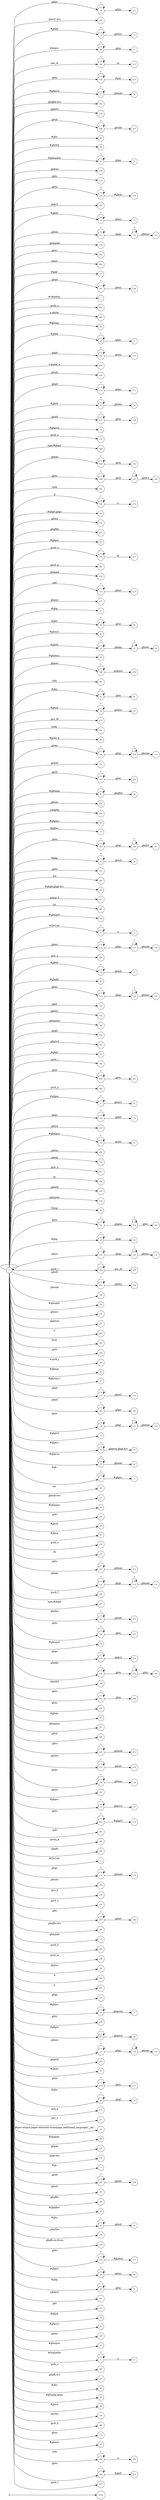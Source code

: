 digraph NFA {
  rankdir=LR;
  node [shape=circle, fontsize=10];
  __start [shape=point, label=""];
  __start -> None;
  241 [label="241"];
  133 [label="133"];
  209 [label="209"];
  136 [label="136"];
  176 [label="176"];
  78 [label="78"];
  153 [label="153"];
  14 [label="14"];
  66 [label="66"];
  106 [label="106"];
  122 [label="122"];
  217 [label="217"];
  230 [label="230"];
  77 [label="77"];
  94 [label="94"];
  202 [label="202"];
  15 [label="15"];
  194 [label="194"];
  206 [label="206"];
  166 [label="166"];
  85 [label="85"];
  39 [label="39"];
  52 [label="52"];
  148 [label="148"];
  219 [label="219"];
  231 [label="231"];
  229 [label="229"];
  224 [label="224"];
  212 [label="212"];
  195 [label="195"];
  105 [label="105"];
  12 [label="12"];
  111 [label="111"];
  158 [label="158"];
  253 [label="253"];
  51 [label="51"];
  304 [label="304"];
  10 [label="10"];
  167 [label="167"];
  1 [label="1"];
  227 [label="227"];
  262 [label="262"];
  298 [label="298"];
  258 [label="258"];
  59 [label="59"];
  17 [label="17"];
  20 [label="20"];
  180 [label="180"];
  299 [label="299"];
  220 [label="220"];
  53 [label="53"];
  170 [label="170"];
  73 [label="73"];
  25 [label="25"];
  124 [label="124"];
  245 [label="245"];
  257 [label="257"];
  76 [label="76"];
  275 [label="275"];
  306 [label="306"];
  135 [label="135"];
  246 [label="246"];
  291 [label="291"];
  183 [label="183"];
  104 [label="104"];
  35 [label="35"];
  116 [label="116"];
  146 [label="146"];
  21 [label="21"];
  295 [label="295"];
  201 [label="201"];
  171 [label="171"];
  185 [label="185"];
  60 [label="60"];
  248 [label="248"];
  276 [label="276"];
  281 [label="281"];
  159 [label="159"];
  132 [label="132"];
  187 [label="187"];
  27 [label="27"];
  92 [label="92"];
  95 [label="95"];
  239 [label="239"];
  42 [label="42"];
  214 [label="214"];
  22 [label="22"];
  40 [label="40"];
  188 [label="188"];
  293 [label="293"];
  91 [label="91"];
  18 [label="18"];
  274 [label="274"];
  301 [label="301"];
  99 [label="99"];
  108 [label="108"];
  154 [label="154"];
  203 [label="203"];
  47 [label="47"];
  164 [label="164"];
  186 [label="186"];
  296 [label="296"];
  65 [label="65"];
  11 [label="11"];
  235 [label="235"];
  127 [label="127"];
  32 [label="32"];
  221 [label="221"];
  290 [label="290"];
  109 [label="109"];
  36 [label="36"];
  48 [label="48"];
  272 [label="272"];
  292 [label="292"];
  56 [label="56"];
  3 [label="3"];
  126 [label="126"];
  269 [label="269"];
  75 [label="75"];
  16 [label="16"];
  82 [label="82"];
  123 [label="123"];
  144 [label="144"];
  115 [label="115"];
  152 [label="152"];
  160 [label="160"];
  169 [label="169"];
  192 [label="192"];
  225 [label="225"];
  44 [label="44"];
  4 [label="4"];
  283 [label="283"];
  260 [label="260"];
  286 [label="286"];
  61 [label="61"];
  174 [label="174"];
  130 [label="130"];
  218 [label="218"];
  50 [label="50"];
  250 [label="250"];
  143 [label="143"];
  267 [label="267"];
  308 [label="308"];
  145 [label="145"];
  23 [label="23"];
  162 [label="162"];
  207 [label="207"];
  98 [label="98"];
  223 [label="223"];
  232 [label="232"];
  28 [label="28"];
  129 [label="129"];
  284 [label="284"];
  173 [label="173"];
  175 [label="175"];
  255 [label="255"];
  147 [label="147"];
  54 [label="54"];
  150 [label="150"];
  62 [label="62"];
  190 [label="190"];
  189 [label="189"];
  297 [label="297"];
  303 [label="303"];
  259 [label="259"];
  300 [label="300"];
  55 [label="55"];
  97 [label="97"];
  172 [label="172"];
  182 [label="182"];
  121 [label="121"];
  234 [label="234"];
  120 [label="120"];
  37 [label="37"];
  74 [label="74"];
  79 [label="79"];
  8 [label="8"];
  285 [label="285"];
  302 [label="302"];
  155 [label="155"];
  49 [label="49"];
  264 [label="264"];
  71 [label="71"];
  38 [label="38"];
  0 [label="0"];
  80 [label="80"];
  87 [label="87"];
  107 [label="107"];
  6 [label="6"];
  279 [label="279"];
  247 [label="247"];
  103 [label="103"];
  242 [label="242"];
  114 [label="114"];
  280 [label="280"];
  29 [label="29"];
  307 [label="307"];
  211 [label="211"];
  244 [label="244"];
  96 [label="96"];
  140 [label="140"];
  46 [label="46"];
  178 [label="178"];
  184 [label="184"];
  64 [label="64"];
  33 [label="33"];
  102 [label="102"];
  177 [label="177"];
  9 [label="9"];
  236 [label="236"];
  238 [label="238"];
  252 [label="252"];
  41 [label="41"];
  113 [label="113"];
  168 [label="168"];
  237 [label="237"];
  31 [label="31"];
  161 [label="161"];
  24 [label="24"];
  125 [label="125"];
  205 [label="205"];
  138 [label="138"];
  204 [label="204"];
  240 [label="240"];
  213 [label="213"];
  139 [label="139"];
  163 [label="163"];
  72 [label="72"];
  179 [label="179"];
  243 [label="243"];
  222 [label="222"];
  256 [label="256"];
  263 [label="263"];
  268 [label="268"];
  112 [label="112"];
  196 [label="196"];
  2 [label="2"];
  19 [label="19"];
  137 [label="137"];
  251 [label="251"];
  128 [label="128"];
  270 [label="270"];
  278 [label="278"];
  165 [label="165"];
  200 [label="200"];
  157 [label="157"];
  282 [label="282"];
  288 [label="288"];
  193 [label="193"];
  289 [label="289"];
  305 [label="305"];
  141 [label="141"];
  70 [label="70"];
  249 [label="249"];
  63 [label="63"];
  117 [label="117"];
  191 [label="191"];
  43 [label="43"];
  216 [label="216"];
  89 [label="89"];
  273 [label="273"];
  261 [label="261"];
  271 [label="271"];
  100 [label="100"];
  69 [label="69"];
  84 [label="84"];
  134 [label="134"];
  142 [label="142"];
  7 [label="7"];
  208 [label="208"];
  181 [label="181"];
  151 [label="151"];
  277 [label="277"];
  199 [label="199"];
  83 [label="83"];
  93 [label="93"];
  156 [label="156"];
  198 [label="198"];
  67 [label="67"];
  119 [label="119"];
  226 [label="226"];
  68 [label="68"];
  30 [label="30"];
  101 [label="101"];
  215 [label="215"];
  34 [label="34"];
  118 [label="118"];
  81 [label="81"];
  149 [label="149"];
  57 [label="57"];
  5 [label="5"];
  110 [label="110"];
  265 [label="265"];
  197 [label="197"];
  88 [label="88"];
  13 [label="13"];
  58 [label="58"];
  26 [label="26"];
  86 [label="86"];
  90 [label="90"];
  210 [label="210"];
  266 [label="266"];
  254 [label="254"];
  45 [label="45"];
  294 [label="294"];
  131 [label="131"];
  233 [label="233"];
  228 [label="228"];
  287 [label="287"];
  { node [shape=doublecircle]; 1 2 4 6 7 9 10 11 13 15 17 19 21 24 26 27 29 31 33 34 35 36 37 38 39 40 41 42 43 44 45 46 48 49 51 53 54 55 56 57 58 59 60 62 64 65 67 69 71 73 75 76 78 80 81 82 83 84 85 86 87 88 90 92 94 96 97 98 99 100 101 102 103 105 107 110 113 116 119 122 125 128 131 133 134 136 138 140 141 142 143 144 145 146 147 148 149 150 151 152 153 154 155 156 157 158 159 160 161 162 163 164 166 168 169 171 173 175 177 179 181 183 186 187 189 190 191 192 193 194 195 196 197 198 199 200 201 202 204 205 207 209 210 212 214 215 217 218 219 220 221 223 225 227 229 231 234 237 239 241 243 245 248 249 250 251 252 253 254 256 258 259 261 262 263 264 265 266 267 268 269 270 271 272 273 274 275 277 278 279 280 281 282 283 285 286 287 288 289 290 291 292 293 295 296 297 298 299 300 301 302 303 304 305 306 307 308 }
  0 -> 0 [label="*"];
  0 -> 1 [label="#GBMPAL"];
  0 -> 2 [label="#SIvCob"];
  0 -> 3 [label="#SIvCob"];
  3 -> 3 [label="*"];
  3 -> 4 [label="a"];
  0 -> 5 [label="#WqQANb"];
  5 -> 5 [label="*"];
  5 -> 6 [label="a"];
  0 -> 7 [label="#gb"];
  0 -> 8 [label="#gb"];
  8 -> 8 [label="*"];
  8 -> 9 [label="#gbprc"];
  0 -> 10 [label="#gbb"];
  0 -> 11 [label="#gbbw"];
  0 -> 12 [label="#gbd4"];
  12 -> 12 [label="*"];
  12 -> 13 [label=".gbmc"];
  0 -> 14 [label="#gbd4"];
  14 -> 14 [label="*"];
  14 -> 15 [label=".gbmcc"];
  0 -> 16 [label="#gbd4"];
  16 -> 16 [label="*"];
  16 -> 17 [label=".gbmh"];
  0 -> 18 [label="#gbd4"];
  18 -> 18 [label="*"];
  18 -> 19 [label=".gbmtc"];
  0 -> 20 [label="#gbd4"];
  20 -> 20 [label="*"];
  20 -> 21 [label=".gbpc"];
  0 -> 22 [label="#gbd4"];
  22 -> 22 [label="*"];
  22 -> 23 [label=".gbpgs"];
  23 -> 23 [label="*"];
  23 -> 24 [label=".gbmtc"];
  0 -> 25 [label="#gbd4"];
  25 -> 25 [label="*"];
  25 -> 26 [label=".gbsbic"];
  0 -> 27 [label="#gbg"];
  0 -> 28 [label="#gbg"];
  28 -> 28 [label="*"];
  28 -> 29 [label=".gbgt"];
  0 -> 30 [label="#gbg"];
  30 -> 30 [label="*"];
  30 -> 31 [label=".gbm"];
  0 -> 32 [label="#gbg"];
  32 -> 32 [label="*"];
  32 -> 33 [label=".gbtcb"];
  0 -> 34 [label="#gbg5"];
  0 -> 35 [label="#gbg6.gbgt"];
  0 -> 36 [label="#gbg6.gbgt-hvr"];
  0 -> 37 [label="#gbgs5"];
  0 -> 38 [label="#gbi4i"];
  0 -> 39 [label="#gbi4id"];
  0 -> 40 [label="#gbi4m1"];
  0 -> 41 [label="#gbi4s"];
  0 -> 42 [label="#gbi4s1"];
  0 -> 43 [label="#gbi4t"];
  0 -> 44 [label="#gbi5"];
  0 -> 45 [label="#gbmm"];
  0 -> 46 [label="#gbmpal"];
  0 -> 47 [label="#gbmpal"];
  47 -> 47 [label="*"];
  47 -> 48 [label=".gbqfbb"];
  0 -> 49 [label="#gbmpas"];
  0 -> 50 [label="#gbmpas"];
  50 -> 50 [label="*"];
  50 -> 51 [label=".gbmt"];
  0 -> 52 [label="#gbmpasb"];
  52 -> 52 [label="*"];
  52 -> 53 [label=".gbps"];
  0 -> 54 [label="#gbmpdv"];
  0 -> 55 [label="#gbmpi"];
  0 -> 56 [label="#gbmpid"];
  0 -> 57 [label="#gbmpiw"];
  0 -> 58 [label="#gbmplp.gbps"];
  0 -> 59 [label="#gbmps"];
  0 -> 60 [label="#gbpm"];
  0 -> 61 [label="#gbpm"];
  61 -> 61 [label="*"];
  61 -> 62 [label=".gbml1"];
  0 -> 63 [label="#gbpm"];
  63 -> 63 [label="*"];
  63 -> 64 [label=".gbpmtc"];
  0 -> 65 [label="#gbpms"];
  0 -> 66 [label="#gbprc"];
  66 -> 66 [label="*"];
  66 -> 67 [label=".gbm"];
  0 -> 68 [label="#gbprc"];
  68 -> 68 [label="*"];
  68 -> 69 [label=".gbmc"];
  0 -> 70 [label="#gbprc"];
  70 -> 70 [label="*"];
  70 -> 71 [label=".gbprcbc"];
  0 -> 72 [label="#gbprc"];
  72 -> 72 [label="*"];
  72 -> 73 [label=".gbprcx"];
  0 -> 74 [label="#gbprc"];
  74 -> 74 [label="*"];
  74 -> 75 [label=".gbprcx.gbgt-hvr"];
  0 -> 76 [label="#gbprca"];
  0 -> 77 [label="#gbprca"];
  77 -> 77 [label="*"];
  77 -> 78 [label=".gbmab"];
  0 -> 79 [label="#gbprca"];
  79 -> 79 [label="*"];
  79 -> 80 [label=".gbmac"];
  0 -> 81 [label="#gbprcs"];
  0 -> 82 [label="#gbqfb"];
  0 -> 83 [label="#gbqfbw"];
  0 -> 84 [label="#gbqfqw"];
  0 -> 85 [label="#gbs"];
  0 -> 86 [label="#gbx3"];
  0 -> 87 [label="#gbx4"];
  0 -> 88 [label="#gbz"];
  0 -> 89 [label="#gbz"];
  89 -> 89 [label="*"];
  89 -> 90 [label=".gbgt"];
  0 -> 91 [label="#gbz"];
  91 -> 91 [label="*"];
  91 -> 92 [label=".gbm"];
  0 -> 93 [label="#gbz"];
  93 -> 93 [label="*"];
  93 -> 94 [label=".gbtcb"];
  0 -> 95 [label="#gbz"];
  95 -> 95 [label="*"];
  95 -> 96 [label=".gbzt"];
  0 -> 97 [label="#gbztms1"];
  0 -> 98 [label="#gog"];
  0 -> 99 [label="#gssb_b"];
  0 -> 100 [label="#gws-output-pages-elements-homepage_additional_languages__als"];
  0 -> 101 [label=".GBMCC"];
  0 -> 102 [label=".H6sW5"];
  0 -> 103 [label=".ds"];
  0 -> 104 [label=".fl"];
  104 -> 104 [label="*"];
  104 -> 105 [label="a"];
  0 -> 106 [label=".gac_m"];
  106 -> 106 [label="*"];
  106 -> 107 [label="td"];
  0 -> 108 [label=".gbem"];
  108 -> 108 [label="*"];
  108 -> 109 [label=".gbgs"];
  109 -> 109 [label="*"];
  109 -> 110 [label=".gbmab"];
  0 -> 111 [label=".gbem"];
  111 -> 111 [label="*"];
  111 -> 112 [label=".gbgs"];
  112 -> 112 [label="*"];
  112 -> 113 [label=".gbmac"];
  0 -> 114 [label=".gbemi"];
  114 -> 114 [label="*"];
  114 -> 115 [label=".gbgs"];
  115 -> 115 [label="*"];
  115 -> 116 [label=".gbmab"];
  0 -> 117 [label=".gbemi"];
  117 -> 117 [label="*"];
  117 -> 118 [label=".gbgs"];
  118 -> 118 [label="*"];
  118 -> 119 [label=".gbmac"];
  0 -> 120 [label=".gbes"];
  120 -> 120 [label="*"];
  120 -> 121 [label=".gbgs"];
  121 -> 121 [label="*"];
  121 -> 122 [label=".gbmab"];
  0 -> 123 [label=".gbes"];
  123 -> 123 [label="*"];
  123 -> 124 [label=".gbgs"];
  124 -> 124 [label="*"];
  124 -> 125 [label=".gbmac"];
  0 -> 126 [label=".gbesi"];
  126 -> 126 [label="*"];
  126 -> 127 [label=".gbgs"];
  127 -> 127 [label="*"];
  127 -> 128 [label=".gbmab"];
  0 -> 129 [label=".gbesi"];
  129 -> 129 [label="*"];
  129 -> 130 [label=".gbgs"];
  130 -> 130 [label="*"];
  130 -> 131 [label=".gbmac"];
  0 -> 132 [label=".gbf"];
  132 -> 132 [label="*"];
  132 -> 133 [label=".gbmt"];
  0 -> 134 [label=".gbg4a"];
  0 -> 135 [label=".gbg4a"];
  135 -> 135 [label="*"];
  135 -> 136 [label=".gbts"];
  0 -> 137 [label=".gbgs"];
  137 -> 137 [label="*"];
  137 -> 138 [label=".gbmab"];
  0 -> 139 [label=".gbgs"];
  139 -> 139 [label="*"];
  139 -> 140 [label=".gbmac"];
  0 -> 141 [label=".gbgt"];
  0 -> 142 [label=".gbgt-hvr"];
  0 -> 143 [label=".gbi4p"];
  0 -> 144 [label=".gbm"];
  0 -> 145 [label=".gbm0l"];
  0 -> 146 [label=".gbma"];
  0 -> 147 [label=".gbmab"];
  0 -> 148 [label=".gbmac"];
  0 -> 149 [label=".gbmc"];
  0 -> 150 [label=".gbmcc"];
  0 -> 151 [label=".gbmh"];
  0 -> 152 [label=".gbml1"];
  0 -> 153 [label=".gbml1-hvr"];
  0 -> 154 [label=".gbmlb"];
  0 -> 155 [label=".gbmlb-hvr"];
  0 -> 156 [label=".gbmlbw"];
  0 -> 157 [label=".gbmpala"];
  0 -> 158 [label=".gbmpalb"];
  0 -> 159 [label=".gbmpia"];
  0 -> 160 [label=".gbmpiaa"];
  0 -> 161 [label=".gbmpiaw"];
  0 -> 162 [label=".gbmpnw"];
  0 -> 163 [label=".gbmt"];
  0 -> 164 [label=".gbmtc"];
  0 -> 165 [label=".gbn"];
  165 -> 165 [label="*"];
  165 -> 166 [label=".gbmt"];
  0 -> 167 [label=".gbnd"];
  167 -> 167 [label="*"];
  167 -> 168 [label=".gbmt"];
  0 -> 169 [label=".gbp0"];
  0 -> 170 [label=".gbp0"];
  170 -> 170 [label="*"];
  170 -> 171 [label=".gbps"];
  0 -> 172 [label=".gbp0"];
  172 -> 172 [label="*"];
  172 -> 173 [label=".gbps2"];
  0 -> 174 [label=".gbpc"];
  174 -> 174 [label="*"];
  174 -> 175 [label=".gbpd"];
  0 -> 176 [label=".gbpc"];
  176 -> 176 [label="*"];
  176 -> 177 [label=".gbps"];
  0 -> 178 [label=".gbpc"];
  178 -> 178 [label="*"];
  178 -> 179 [label=".gbps2"];
  0 -> 180 [label=".gbpd"];
  180 -> 180 [label="*"];
  180 -> 181 [label=".gbmt"];
  0 -> 182 [label=".gbpd"];
  182 -> 182 [label="*"];
  182 -> 183 [label=".gbps"];
  0 -> 184 [label=".gbpdjs"];
  184 -> 184 [label="*"];
  184 -> 185 [label=".gbto"];
  185 -> 185 [label="*"];
  185 -> 186 [label=".gbm"];
  0 -> 187 [label=".gbpmc"];
  0 -> 188 [label=".gbpmc"];
  188 -> 188 [label="*"];
  188 -> 189 [label=".gbpmtc"];
  0 -> 190 [label=".gbpms2"];
  0 -> 191 [label=".gbprcb"];
  0 -> 192 [label=".gbprcd"];
  0 -> 193 [label=".gbprci"];
  0 -> 194 [label=".gbprct"];
  0 -> 195 [label=".gbps2"];
  0 -> 196 [label=".gbqfb"];
  0 -> 197 [label=".gbqfb-hvr"];
  0 -> 198 [label=".gbqfb-no-focus"];
  0 -> 199 [label=".gbqfba"];
  0 -> 200 [label=".gbqfba-hvr"];
  0 -> 201 [label=".gbqfbb"];
  0 -> 202 [label=".gbqfbb-hvr"];
  0 -> 203 [label=".gbrtl"];
  203 -> 203 [label="*"];
  203 -> 204 [label=".gbm"];
  0 -> 205 [label=".gbsb"];
  0 -> 206 [label=".gbsb"];
  206 -> 206 [label="*"];
  206 -> 207 [label=".gbsbb"];
  0 -> 208 [label=".gbsb"];
  208 -> 208 [label="*"];
  208 -> 209 [label=".gbsbt"];
  0 -> 210 [label=".gbsbic"];
  0 -> 211 [label=".gbsbis"];
  211 -> 211 [label="*"];
  211 -> 212 [label=".gbsbb"];
  0 -> 213 [label=".gbsbis"];
  213 -> 213 [label="*"];
  213 -> 214 [label=".gbsbt"];
  0 -> 215 [label=".gbt"];
  0 -> 216 [label=".gbtb"];
  216 -> 216 [label="*"];
  216 -> 217 [label=".gbts"];
  0 -> 218 [label=".gbtb2"];
  0 -> 219 [label=".gbtc"];
  0 -> 220 [label=".gbtcb"];
  0 -> 221 [label=".gbto"];
  0 -> 222 [label=".gbto"];
  222 -> 222 [label="*"];
  222 -> 223 [label="#gbgs5"];
  0 -> 224 [label=".gbto"];
  224 -> 224 [label="*"];
  224 -> 225 [label="#gbi4i"];
  0 -> 226 [label=".gbto"];
  226 -> 226 [label="*"];
  226 -> 227 [label="#gbi4id"];
  0 -> 228 [label=".gbto"];
  228 -> 228 [label="*"];
  228 -> 229 [label="#gbi5"];
  0 -> 230 [label=".gbto"];
  230 -> 230 [label="*"];
  230 -> 231 [label="#gbs"];
  0 -> 232 [label=".gbto"];
  232 -> 232 [label="*"];
  232 -> 233 [label=".gbg4a"];
  233 -> 233 [label="*"];
  233 -> 234 [label=".gbts"];
  0 -> 235 [label=".gbto"];
  235 -> 235 [label="*"];
  235 -> 236 [label=".gbgt"];
  236 -> 236 [label="*"];
  236 -> 237 [label=".gbtb2"];
  0 -> 238 [label=".gbto"];
  238 -> 238 [label="*"];
  238 -> 239 [label=".gbm"];
  0 -> 240 [label=".gbto"];
  240 -> 240 [label="*"];
  240 -> 241 [label=".gbmab"];
  0 -> 242 [label=".gbto"];
  242 -> 242 [label="*"];
  242 -> 243 [label=".gbmac"];
  0 -> 244 [label=".gbto"];
  244 -> 244 [label="*"];
  244 -> 245 [label=".gbts"];
  0 -> 246 [label=".gbto"];
  246 -> 246 [label="*"];
  246 -> 247 [label=".gbzt"];
  247 -> 247 [label="*"];
  247 -> 248 [label=".gbtb2"];
  0 -> 249 [label=".gbts"];
  0 -> 250 [label=".gbtsa"];
  0 -> 251 [label=".gbxms"];
  0 -> 252 [label=".gbxo"];
  0 -> 253 [label=".gbxv"];
  0 -> 254 [label=".gbxx"];
  0 -> 255 [label=".gbz0l"];
  255 -> 255 [label="*"];
  255 -> 256 [label=".gbtb2"];
  0 -> 257 [label=".gbz0l"];
  257 -> 257 [label="*"];
  257 -> 258 [label=".gbts"];
  0 -> 259 [label=".gbzt"];
  0 -> 260 [label=".gbzt"];
  260 -> 260 [label="*"];
  260 -> 261 [label=".gbts"];
  0 -> 262 [label=".gsdd_a"];
  0 -> 263 [label=".gsfi"];
  0 -> 264 [label=".gsfs"];
  0 -> 265 [label=".gsib_a"];
  0 -> 266 [label=".gsib_b"];
  0 -> 267 [label=".gsls_a"];
  0 -> 268 [label=".gsmq_a"];
  0 -> 269 [label=".gsn_a"];
  0 -> 270 [label=".gsn_b"];
  0 -> 271 [label=".gsn_c"];
  0 -> 272 [label=".gspqs_b"];
  0 -> 273 [label=".gsq_a"];
  0 -> 274 [label=".gss_ifl"];
  0 -> 275 [label=".gssb_a"];
  0 -> 276 [label=".gssb_a"];
  276 -> 276 [label="*"];
  276 -> 277 [label="td"];
  0 -> 278 [label=".gssb_c"];
  0 -> 279 [label=".gssb_e"];
  0 -> 280 [label=".gssb_f"];
  0 -> 281 [label=".gssb_g"];
  0 -> 282 [label=".gssb_h"];
  0 -> 283 [label=".gssb_i"];
  0 -> 284 [label=".gssb_i"];
  284 -> 284 [label="*"];
  284 -> 285 [label=".gss_ifl"];
  0 -> 286 [label=".gssb_k"];
  0 -> 287 [label=".gssb_l"];
  0 -> 288 [label=".gssb_m"];
  0 -> 289 [label=".h"];
  0 -> 290 [label=".lsb"];
  0 -> 291 [label=".lsbb"];
  0 -> 292 [label=".lst"];
  0 -> 293 [label=".sblc"];
  0 -> 294 [label=".sblc"];
  294 -> 294 [label="*"];
  294 -> 295 [label="a"];
  0 -> 296 [label=".z4hgWe"];
  0 -> 297 [label="a"];
  0 -> 298 [label="a.gbiba"];
  0 -> 299 [label="a.gspqs_a"];
  0 -> 300 [label="a.gssb_j"];
  0 -> 301 [label="body"];
  0 -> 302 [label="em"];
  0 -> 303 [label="form"];
  0 -> 304 [label="input"];
  0 -> 305 [label="p"];
  0 -> 306 [label="span#gbg4"];
  0 -> 307 [label="span#gbg6"];
  0 -> 308 [label="td"];
}
